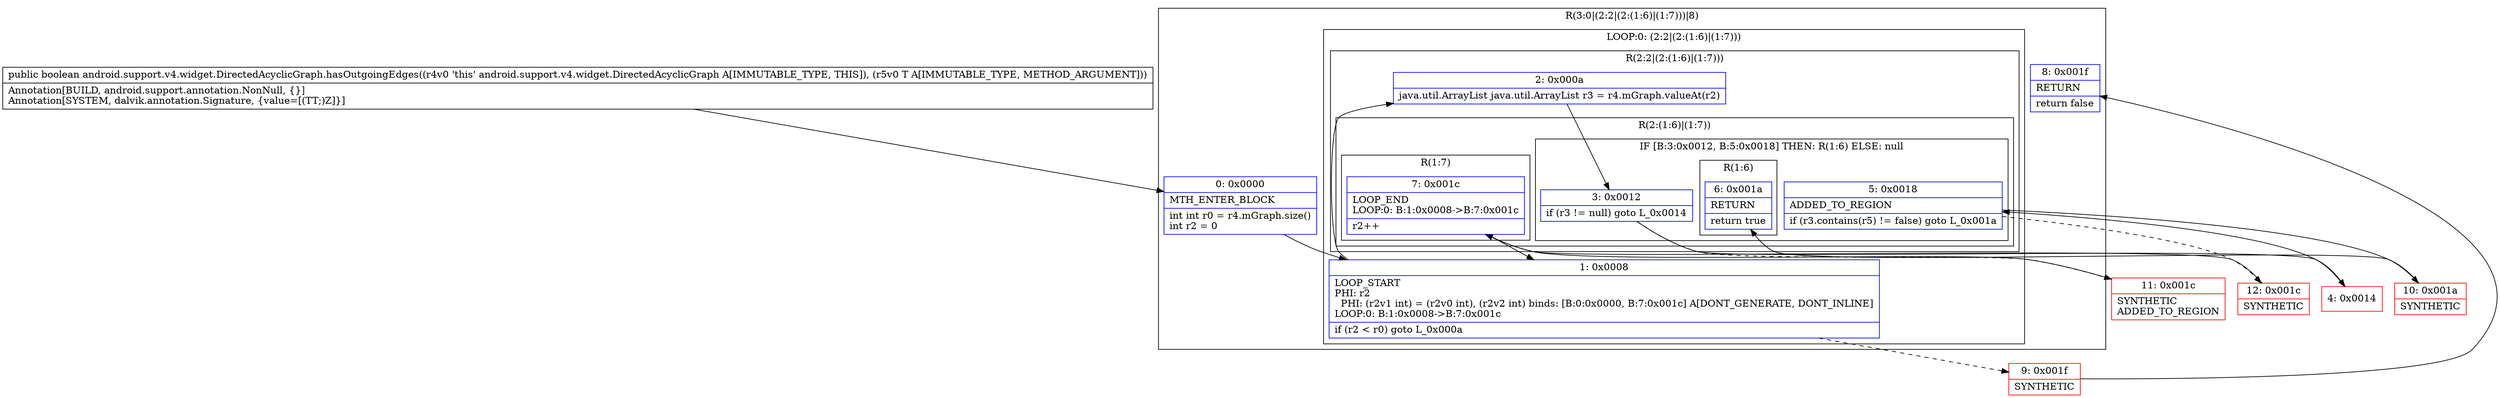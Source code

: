 digraph "CFG forandroid.support.v4.widget.DirectedAcyclicGraph.hasOutgoingEdges(Ljava\/lang\/Object;)Z" {
subgraph cluster_Region_1290551107 {
label = "R(3:0|(2:2|(2:(1:6)|(1:7)))|8)";
node [shape=record,color=blue];
Node_0 [shape=record,label="{0\:\ 0x0000|MTH_ENTER_BLOCK\l|int int r0 = r4.mGraph.size()\lint r2 = 0\l}"];
subgraph cluster_LoopRegion_1730130381 {
label = "LOOP:0: (2:2|(2:(1:6)|(1:7)))";
node [shape=record,color=blue];
Node_1 [shape=record,label="{1\:\ 0x0008|LOOP_START\lPHI: r2 \l  PHI: (r2v1 int) = (r2v0 int), (r2v2 int) binds: [B:0:0x0000, B:7:0x001c] A[DONT_GENERATE, DONT_INLINE]\lLOOP:0: B:1:0x0008\-\>B:7:0x001c\l|if (r2 \< r0) goto L_0x000a\l}"];
subgraph cluster_Region_43394403 {
label = "R(2:2|(2:(1:6)|(1:7)))";
node [shape=record,color=blue];
Node_2 [shape=record,label="{2\:\ 0x000a|java.util.ArrayList java.util.ArrayList r3 = r4.mGraph.valueAt(r2)\l}"];
subgraph cluster_Region_585824887 {
label = "R(2:(1:6)|(1:7))";
node [shape=record,color=blue];
subgraph cluster_IfRegion_791483477 {
label = "IF [B:3:0x0012, B:5:0x0018] THEN: R(1:6) ELSE: null";
node [shape=record,color=blue];
Node_3 [shape=record,label="{3\:\ 0x0012|if (r3 != null) goto L_0x0014\l}"];
Node_5 [shape=record,label="{5\:\ 0x0018|ADDED_TO_REGION\l|if (r3.contains(r5) != false) goto L_0x001a\l}"];
subgraph cluster_Region_529663634 {
label = "R(1:6)";
node [shape=record,color=blue];
Node_6 [shape=record,label="{6\:\ 0x001a|RETURN\l|return true\l}"];
}
}
subgraph cluster_Region_1696643906 {
label = "R(1:7)";
node [shape=record,color=blue];
Node_7 [shape=record,label="{7\:\ 0x001c|LOOP_END\lLOOP:0: B:1:0x0008\-\>B:7:0x001c\l|r2++\l}"];
}
}
}
}
Node_8 [shape=record,label="{8\:\ 0x001f|RETURN\l|return false\l}"];
}
Node_4 [shape=record,color=red,label="{4\:\ 0x0014}"];
Node_9 [shape=record,color=red,label="{9\:\ 0x001f|SYNTHETIC\l}"];
Node_10 [shape=record,color=red,label="{10\:\ 0x001a|SYNTHETIC\l}"];
Node_11 [shape=record,color=red,label="{11\:\ 0x001c|SYNTHETIC\lADDED_TO_REGION\l}"];
Node_12 [shape=record,color=red,label="{12\:\ 0x001c|SYNTHETIC\l}"];
MethodNode[shape=record,label="{public boolean android.support.v4.widget.DirectedAcyclicGraph.hasOutgoingEdges((r4v0 'this' android.support.v4.widget.DirectedAcyclicGraph A[IMMUTABLE_TYPE, THIS]), (r5v0 T A[IMMUTABLE_TYPE, METHOD_ARGUMENT]))  | Annotation[BUILD, android.support.annotation.NonNull, \{\}]\lAnnotation[SYSTEM, dalvik.annotation.Signature, \{value=[(TT;)Z]\}]\l}"];
MethodNode -> Node_0;
Node_0 -> Node_1;
Node_1 -> Node_2;
Node_1 -> Node_9[style=dashed];
Node_2 -> Node_3;
Node_3 -> Node_4;
Node_3 -> Node_11[style=dashed];
Node_5 -> Node_10;
Node_5 -> Node_12[style=dashed];
Node_7 -> Node_1;
Node_4 -> Node_5;
Node_9 -> Node_8;
Node_10 -> Node_6;
Node_11 -> Node_7;
Node_12 -> Node_7;
}

